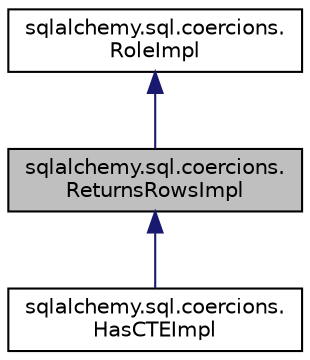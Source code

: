 digraph "sqlalchemy.sql.coercions.ReturnsRowsImpl"
{
 // LATEX_PDF_SIZE
  edge [fontname="Helvetica",fontsize="10",labelfontname="Helvetica",labelfontsize="10"];
  node [fontname="Helvetica",fontsize="10",shape=record];
  Node1 [label="sqlalchemy.sql.coercions.\lReturnsRowsImpl",height=0.2,width=0.4,color="black", fillcolor="grey75", style="filled", fontcolor="black",tooltip=" "];
  Node2 -> Node1 [dir="back",color="midnightblue",fontsize="10",style="solid",fontname="Helvetica"];
  Node2 [label="sqlalchemy.sql.coercions.\lRoleImpl",height=0.2,width=0.4,color="black", fillcolor="white", style="filled",URL="$classsqlalchemy_1_1sql_1_1coercions_1_1RoleImpl.html",tooltip=" "];
  Node1 -> Node3 [dir="back",color="midnightblue",fontsize="10",style="solid",fontname="Helvetica"];
  Node3 [label="sqlalchemy.sql.coercions.\lHasCTEImpl",height=0.2,width=0.4,color="black", fillcolor="white", style="filled",URL="$classsqlalchemy_1_1sql_1_1coercions_1_1HasCTEImpl.html",tooltip=" "];
}
